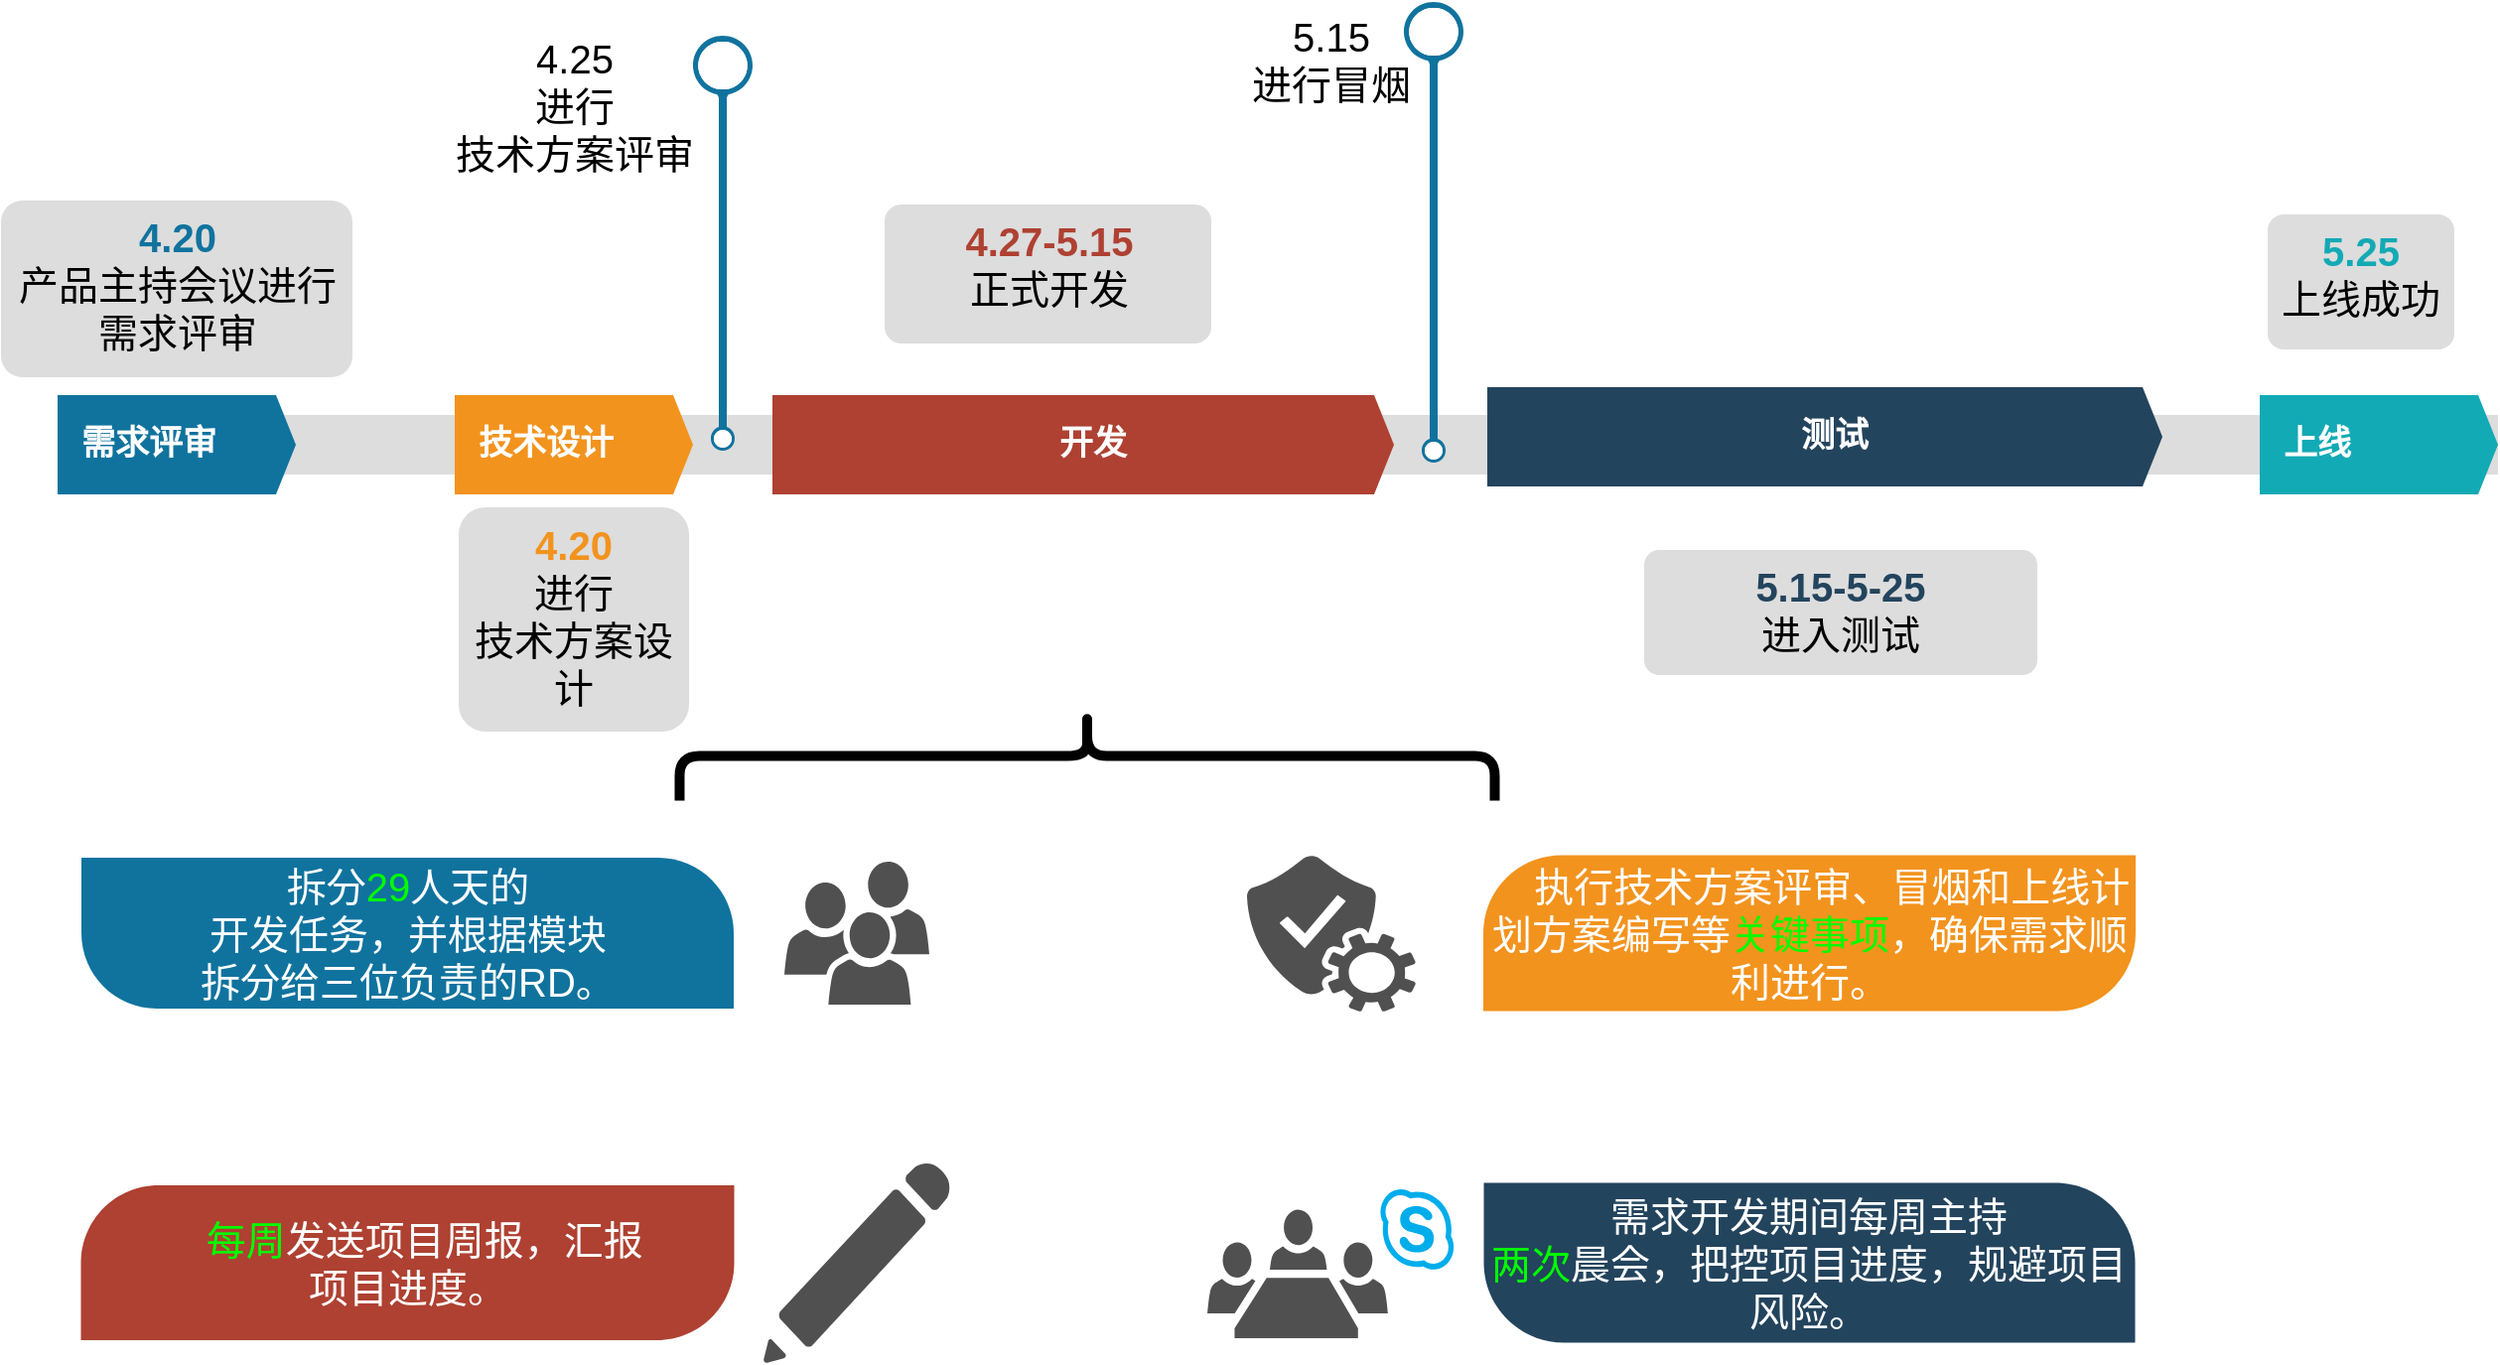 <mxfile version="24.0.1" type="github">
  <diagram name="第 1 页" id="xLOp-ihmfFmxPzWH3ALX">
    <mxGraphModel dx="1434" dy="1241" grid="0" gridSize="10" guides="1" tooltips="1" connect="1" arrows="1" fold="1" page="0" pageScale="1" pageWidth="1400" pageHeight="850" math="0" shadow="0">
      <root>
        <mxCell id="0" />
        <mxCell id="1" parent="0" />
        <mxCell id="rSefcifIViUokDj7dQya-1" value="" style="sketch=0;pointerEvents=1;shadow=0;dashed=0;html=1;strokeColor=none;fillColor=#505050;labelPosition=center;verticalLabelPosition=bottom;verticalAlign=top;outlineConnect=0;align=center;shape=mxgraph.office.communications.skype_for_business_room_system;" parent="1" vertex="1">
          <mxGeometry x="931" y="295" width="125" height="76" as="geometry" />
        </mxCell>
        <mxCell id="rSefcifIViUokDj7dQya-3" value="" style="fillColor=#dddddd;rounded=0;strokeColor=none;" parent="1" vertex="1">
          <mxGeometry x="352" y="-94" width="1229" height="30" as="geometry" />
        </mxCell>
        <mxCell id="rSefcifIViUokDj7dQya-4" value="需求评审" style="shape=mxgraph.infographic.ribbonSimple;notch1=0;notch2=10;notch=0;html=1;fillColor=#10739E;strokeColor=none;shadow=0;fontSize=17;fontColor=#FFFFFF;align=left;spacingLeft=10;fontStyle=1;whiteSpace=wrap;" parent="1" vertex="1">
          <mxGeometry x="352" y="-104" width="120" height="50" as="geometry" />
        </mxCell>
        <mxCell id="rSefcifIViUokDj7dQya-5" value="技术设计" style="shape=mxgraph.infographic.ribbonSimple;notch1=0;notch2=10;notch=0;html=1;fillColor=#F2931E;strokeColor=none;shadow=0;fontSize=17;fontColor=#FFFFFF;align=left;spacingLeft=10;fontStyle=1;whiteSpace=wrap;" parent="1" vertex="1">
          <mxGeometry x="552" y="-104" width="120" height="50" as="geometry" />
        </mxCell>
        <mxCell id="rSefcifIViUokDj7dQya-6" value="开发" style="shape=mxgraph.infographic.ribbonSimple;notch1=0;notch2=10;notch=0;html=1;fillColor=#AE4132;strokeColor=none;shadow=0;fontSize=17;fontColor=#FFFFFF;align=center;spacingLeft=10;fontStyle=1;whiteSpace=wrap;" parent="1" vertex="1">
          <mxGeometry x="712" y="-104" width="313" height="50" as="geometry" />
        </mxCell>
        <mxCell id="rSefcifIViUokDj7dQya-7" value="测试" style="shape=mxgraph.infographic.ribbonSimple;notch1=0;notch2=10;notch=0;html=1;fillColor=#23445D;strokeColor=none;shadow=0;fontSize=17;fontColor=#FFFFFF;align=center;spacingLeft=10;fontStyle=1;whiteSpace=wrap;" parent="1" vertex="1">
          <mxGeometry x="1072" y="-108" width="340" height="50" as="geometry" />
        </mxCell>
        <mxCell id="rSefcifIViUokDj7dQya-8" value="上线" style="shape=mxgraph.infographic.ribbonSimple;notch1=0;notch2=10;notch=0;html=1;fillColor=#12AAB5;strokeColor=none;shadow=0;fontSize=17;fontColor=#FFFFFF;align=left;spacingLeft=10;fontStyle=1;whiteSpace=wrap;" parent="1" vertex="1">
          <mxGeometry x="1461" y="-104" width="120" height="50" as="geometry" />
        </mxCell>
        <mxCell id="rSefcifIViUokDj7dQya-9" value="&lt;font style=&quot;font-size: 20px;&quot;&gt;&lt;font style=&quot;font-size: 20px;&quot; color=&quot;#10739E&quot;&gt;&lt;b style=&quot;font-size: 20px;&quot;&gt;4.20&lt;/b&gt;&lt;/font&gt;&lt;/font&gt;&lt;div style=&quot;font-size: 20px;&quot;&gt;&lt;font style=&quot;font-size: 20px;&quot;&gt;&lt;font style=&quot;font-size: 20px;&quot;&gt;产品主持会议进行&lt;/font&gt;&lt;/font&gt;&lt;div style=&quot;font-size: 20px;&quot;&gt;&lt;font style=&quot;font-size: 20px;&quot;&gt;&lt;font style=&quot;font-size: 20px;&quot;&gt;需求评审&lt;/font&gt;&lt;/font&gt;&lt;/div&gt;&lt;/div&gt;" style="rounded=1;strokeColor=none;fillColor=#DDDDDD;align=center;arcSize=12;verticalAlign=top;whiteSpace=wrap;html=1;fontSize=20;" parent="1" vertex="1">
          <mxGeometry x="323.5" y="-202" width="177" height="89" as="geometry" />
        </mxCell>
        <mxCell id="rSefcifIViUokDj7dQya-10" value="&lt;font style=&quot;font-size: 20px;&quot;&gt;&lt;font style=&quot;font-size: 20px;&quot; color=&quot;#F2931E&quot;&gt;&lt;b style=&quot;font-size: 20px;&quot;&gt;4.20&lt;/b&gt;&lt;/font&gt;&lt;br style=&quot;font-size: 20px;&quot;&gt;&lt;font style=&quot;font-size: 20px;&quot;&gt;进行&lt;/font&gt;&lt;/font&gt;&lt;div style=&quot;font-size: 20px;&quot;&gt;&lt;font style=&quot;font-size: 20px;&quot;&gt;&lt;font style=&quot;font-size: 20px;&quot;&gt;技术方案设计&lt;/font&gt;&lt;/font&gt;&lt;/div&gt;" style="rounded=1;strokeColor=none;fillColor=#DDDDDD;align=center;arcSize=12;verticalAlign=top;whiteSpace=wrap;html=1;fontSize=20;" parent="1" vertex="1">
          <mxGeometry x="554" y="-47.5" width="116" height="113" as="geometry" />
        </mxCell>
        <mxCell id="rSefcifIViUokDj7dQya-11" value="&lt;font style=&quot;font-size: 20px;&quot;&gt;&lt;font style=&quot;font-size: 20px;&quot; color=&quot;#AE4132&quot;&gt;&lt;b style=&quot;font-size: 20px;&quot;&gt;4.27-5.15&lt;/b&gt;&lt;/font&gt;&lt;br style=&quot;font-size: 20px;&quot;&gt;&lt;font style=&quot;font-size: 20px;&quot;&gt;正式开发&lt;/font&gt;&lt;/font&gt;" style="rounded=1;strokeColor=none;fillColor=#DDDDDD;align=center;arcSize=12;verticalAlign=top;whiteSpace=wrap;html=1;fontSize=20;" parent="1" vertex="1">
          <mxGeometry x="768.5" y="-200" width="164.5" height="70" as="geometry" />
        </mxCell>
        <mxCell id="rSefcifIViUokDj7dQya-12" value="&lt;font style=&quot;font-size: 20px;&quot;&gt;&lt;font style=&quot;font-size: 20px;&quot; color=&quot;#23445D&quot;&gt;&lt;b style=&quot;font-size: 20px;&quot;&gt;5.15-5-25&lt;/b&gt;&lt;/font&gt;&lt;br style=&quot;font-size: 20px;&quot;&gt;&lt;font style=&quot;font-size: 20px;&quot;&gt;进入测试&lt;/font&gt;&lt;/font&gt;" style="rounded=1;strokeColor=none;fillColor=#DDDDDD;align=center;arcSize=12;verticalAlign=top;whiteSpace=wrap;html=1;fontSize=20;" parent="1" vertex="1">
          <mxGeometry x="1151" y="-26" width="198" height="63" as="geometry" />
        </mxCell>
        <mxCell id="rSefcifIViUokDj7dQya-13" value="&lt;font style=&quot;font-size: 20px;&quot;&gt;&lt;font style=&quot;font-size: 20px;&quot; color=&quot;#12AAB5&quot;&gt;&lt;b style=&quot;font-size: 20px;&quot;&gt;5.25&lt;/b&gt;&lt;/font&gt;&lt;br style=&quot;font-size: 20px;&quot;&gt;&lt;font style=&quot;font-size: 20px;&quot;&gt;上线成功&lt;/font&gt;&lt;/font&gt;" style="rounded=1;strokeColor=none;fillColor=#DDDDDD;align=center;arcSize=12;verticalAlign=top;whiteSpace=wrap;html=1;fontSize=20;" parent="1" vertex="1">
          <mxGeometry x="1465" y="-195" width="94" height="68" as="geometry" />
        </mxCell>
        <mxCell id="rSefcifIViUokDj7dQya-14" value="" style="verticalLabelPosition=middle;verticalAlign=middle;html=1;shape=mxgraph.infographic.circularCallout2;dy=15;strokeColor=#10739E;labelPosition=center;align=center;fontColor=#10739E;fontStyle=1;fontSize=24;" parent="1" vertex="1">
          <mxGeometry x="1030" y="-302" width="30" height="232" as="geometry" />
        </mxCell>
        <mxCell id="rSefcifIViUokDj7dQya-15" value="" style="verticalLabelPosition=middle;verticalAlign=middle;html=1;shape=mxgraph.infographic.circularCallout2;dy=15;strokeColor=#10739E;labelPosition=center;align=center;fontColor=#10739E;fontStyle=1;fontSize=24;" parent="1" vertex="1">
          <mxGeometry x="672" y="-285" width="30" height="209" as="geometry" />
        </mxCell>
        <mxCell id="rSefcifIViUokDj7dQya-16" value="&lt;font style=&quot;font-size: 20px;&quot;&gt;4.25&lt;/font&gt;&lt;div style=&quot;font-size: 20px;&quot;&gt;&lt;font style=&quot;font-size: 20px;&quot;&gt;进行&lt;/font&gt;&lt;/div&gt;&lt;div style=&quot;font-size: 20px;&quot;&gt;&lt;font style=&quot;font-size: 20px;&quot;&gt;技术方案评审&lt;/font&gt;&lt;/div&gt;" style="text;html=1;align=center;verticalAlign=middle;whiteSpace=wrap;rounded=0;fontSize=20;" parent="1" vertex="1">
          <mxGeometry x="542.5" y="-265" width="139" height="30" as="geometry" />
        </mxCell>
        <mxCell id="rSefcifIViUokDj7dQya-17" value="&lt;font style=&quot;font-size: 20px;&quot;&gt;5.15&lt;/font&gt;&lt;div style=&quot;font-size: 20px;&quot;&gt;&lt;font style=&quot;font-size: 20px;&quot;&gt;进行&lt;span style=&quot;background-color: initial; font-size: 20px;&quot;&gt;冒烟&lt;/span&gt;&lt;/font&gt;&lt;/div&gt;" style="text;html=1;align=center;verticalAlign=middle;whiteSpace=wrap;rounded=0;fontSize=20;" parent="1" vertex="1">
          <mxGeometry x="940" y="-288" width="107" height="30" as="geometry" />
        </mxCell>
        <mxCell id="rSefcifIViUokDj7dQya-18" value="拆分&lt;font style=&quot;font-size: 20px;&quot; color=&quot;#00ff00&quot;&gt;29&lt;/font&gt;人天的&lt;div style=&quot;font-size: 20px;&quot;&gt;开发任务，并根据模块&lt;/div&gt;&lt;div style=&quot;font-size: 20px;&quot;&gt;拆分给三位负责的RD。&lt;/div&gt;" style="shape=mxgraph.basic.diag_round_rect;dx=37;flipH=1;html=1;fillColor=#10739E;strokeColor=none;shadow=0;fontSize=20;fontColor=#FFFFFF;align=center;fontStyle=0;whiteSpace=wrap;strokeWidth=8;" parent="1" vertex="1">
          <mxGeometry x="364" y="129" width="328.5" height="76" as="geometry" />
        </mxCell>
        <mxCell id="rSefcifIViUokDj7dQya-19" value="&amp;nbsp; &amp;nbsp; 执行技术方案评审、冒烟和上线计划方案编写等&lt;font style=&quot;background-color: initial;&quot; color=&quot;#00ff00&quot;&gt;关键事项&lt;/font&gt;&lt;span style=&quot;background-color: initial;&quot;&gt;，确保需求顺利&lt;/span&gt;&lt;span style=&quot;background-color: initial;&quot;&gt;进行。&lt;/span&gt;" style="shape=mxgraph.basic.diag_round_rect;dx=37;html=1;fillColor=#F2931E;strokeColor=none;shadow=0;fontSize=20;fontColor=#FFFFFF;align=center;fontStyle=0;whiteSpace=wrap;strokeWidth=8;direction=west;" parent="1" vertex="1">
          <mxGeometry x="1070" y="127.75" width="328.5" height="78.5" as="geometry" />
        </mxCell>
        <mxCell id="rSefcifIViUokDj7dQya-20" value="&amp;nbsp; &amp;nbsp;&lt;font style=&quot;font-size: 20px;&quot; color=&quot;#00ff00&quot;&gt;每周&lt;/font&gt;发送项目周报，汇报&lt;div style=&quot;font-size: 20px;&quot;&gt;项目进度。&lt;/div&gt;" style="shape=mxgraph.basic.diag_round_rect;dx=37;flipH=1;flipV=1;html=1;fillColor=#AE4132;strokeColor=none;shadow=0;fontSize=20;fontColor=#FFFFFF;align=center;fontStyle=0;whiteSpace=wrap;strokeWidth=8;direction=west;" parent="1" vertex="1">
          <mxGeometry x="363.75" y="294" width="329" height="78" as="geometry" />
        </mxCell>
        <mxCell id="rSefcifIViUokDj7dQya-21" value="需求开发期间每周主持&lt;div style=&quot;font-size: 20px;&quot;&gt;&lt;font style=&quot;font-size: 20px;&quot; color=&quot;#00ff00&quot;&gt;两次&lt;/font&gt;晨会，把控项目进度，规避项目风险。&lt;/div&gt;" style="shape=mxgraph.basic.diag_round_rect;dx=37;flipV=1;html=1;fillColor=#23445D;strokeColor=none;shadow=0;fontSize=20;fontColor=#FFFFFF;align=center;fontStyle=0;whiteSpace=wrap;strokeWidth=8;" parent="1" vertex="1">
          <mxGeometry x="1070.25" y="292.75" width="328" height="80.5" as="geometry" />
        </mxCell>
        <mxCell id="rSefcifIViUokDj7dQya-22" value="" style="shape=curlyBracket;whiteSpace=wrap;html=1;rounded=1;labelPosition=left;verticalLabelPosition=middle;align=right;verticalAlign=middle;rotation=90;strokeWidth=5;" parent="1" vertex="1">
          <mxGeometry x="848" y="-127.5" width="45" height="410.5" as="geometry" />
        </mxCell>
        <mxCell id="rSefcifIViUokDj7dQya-23" value="" style="sketch=0;pointerEvents=1;shadow=0;dashed=0;html=1;strokeColor=none;fillColor=#505050;labelPosition=center;verticalLabelPosition=bottom;verticalAlign=top;outlineConnect=0;align=center;shape=mxgraph.office.services.verification_service;" parent="1" vertex="1">
          <mxGeometry x="951" y="127.5" width="85" height="79" as="geometry" />
        </mxCell>
        <mxCell id="rSefcifIViUokDj7dQya-24" value="" style="sketch=0;pointerEvents=1;shadow=0;dashed=0;html=1;strokeColor=none;fillColor=#505050;labelPosition=center;verticalLabelPosition=bottom;verticalAlign=top;outlineConnect=0;align=center;shape=mxgraph.office.users.users;" parent="1" vertex="1">
          <mxGeometry x="718" y="131" width="73" height="72" as="geometry" />
        </mxCell>
        <mxCell id="rSefcifIViUokDj7dQya-25" value="" style="sketch=0;pointerEvents=1;shadow=0;dashed=0;html=1;strokeColor=none;labelPosition=center;verticalLabelPosition=bottom;verticalAlign=top;align=center;fillColor=#505050;shape=mxgraph.mscae.intune.subscription_portal;direction=east;" parent="1" vertex="1">
          <mxGeometry x="707.5" y="282.5" width="94" height="101" as="geometry" />
        </mxCell>
      </root>
    </mxGraphModel>
  </diagram>
</mxfile>
